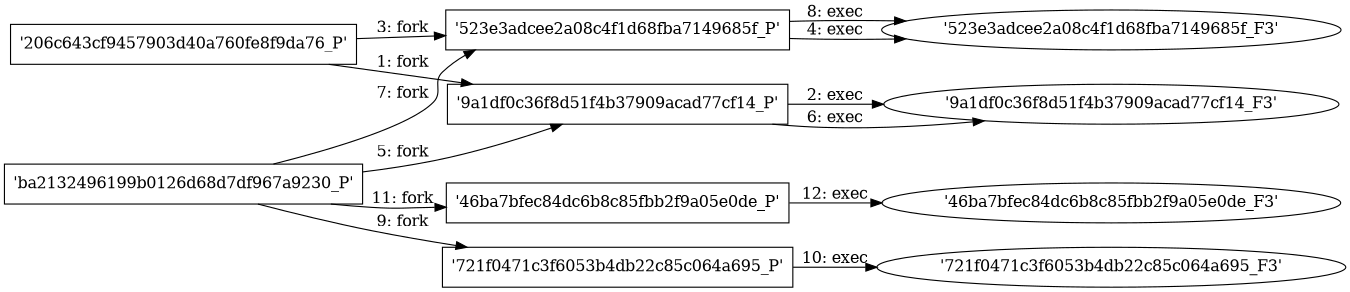 digraph "D:\Learning\Paper\apt\基于CTI的攻击预警\Dataset\攻击图\ASGfromALLCTI\Suggested Resolutions for Cloud Providers in 2014 #1 Reinforce that security is a shared responsibility.dot" {
rankdir="LR"
size="9"
fixedsize="false"
splines="true"
nodesep=0.3
ranksep=0
fontsize=10
overlap="scalexy"
engine= "neato"
	"'206c643cf9457903d40a760fe8f9da76_P'" [node_type=Process shape=box]
	"'9a1df0c36f8d51f4b37909acad77cf14_P'" [node_type=Process shape=box]
	"'206c643cf9457903d40a760fe8f9da76_P'" -> "'9a1df0c36f8d51f4b37909acad77cf14_P'" [label="1: fork"]
	"'9a1df0c36f8d51f4b37909acad77cf14_P'" [node_type=Process shape=box]
	"'9a1df0c36f8d51f4b37909acad77cf14_F3'" [node_type=File shape=ellipse]
	"'9a1df0c36f8d51f4b37909acad77cf14_P'" -> "'9a1df0c36f8d51f4b37909acad77cf14_F3'" [label="2: exec"]
	"'206c643cf9457903d40a760fe8f9da76_P'" [node_type=Process shape=box]
	"'523e3adcee2a08c4f1d68fba7149685f_P'" [node_type=Process shape=box]
	"'206c643cf9457903d40a760fe8f9da76_P'" -> "'523e3adcee2a08c4f1d68fba7149685f_P'" [label="3: fork"]
	"'523e3adcee2a08c4f1d68fba7149685f_P'" [node_type=Process shape=box]
	"'523e3adcee2a08c4f1d68fba7149685f_F3'" [node_type=File shape=ellipse]
	"'523e3adcee2a08c4f1d68fba7149685f_P'" -> "'523e3adcee2a08c4f1d68fba7149685f_F3'" [label="4: exec"]
	"'ba2132496199b0126d68d7df967a9230_P'" [node_type=Process shape=box]
	"'9a1df0c36f8d51f4b37909acad77cf14_P'" [node_type=Process shape=box]
	"'ba2132496199b0126d68d7df967a9230_P'" -> "'9a1df0c36f8d51f4b37909acad77cf14_P'" [label="5: fork"]
	"'9a1df0c36f8d51f4b37909acad77cf14_P'" [node_type=Process shape=box]
	"'9a1df0c36f8d51f4b37909acad77cf14_F3'" [node_type=File shape=ellipse]
	"'9a1df0c36f8d51f4b37909acad77cf14_P'" -> "'9a1df0c36f8d51f4b37909acad77cf14_F3'" [label="6: exec"]
	"'ba2132496199b0126d68d7df967a9230_P'" [node_type=Process shape=box]
	"'523e3adcee2a08c4f1d68fba7149685f_P'" [node_type=Process shape=box]
	"'ba2132496199b0126d68d7df967a9230_P'" -> "'523e3adcee2a08c4f1d68fba7149685f_P'" [label="7: fork"]
	"'523e3adcee2a08c4f1d68fba7149685f_P'" [node_type=Process shape=box]
	"'523e3adcee2a08c4f1d68fba7149685f_F3'" [node_type=File shape=ellipse]
	"'523e3adcee2a08c4f1d68fba7149685f_P'" -> "'523e3adcee2a08c4f1d68fba7149685f_F3'" [label="8: exec"]
	"'ba2132496199b0126d68d7df967a9230_P'" [node_type=Process shape=box]
	"'721f0471c3f6053b4db22c85c064a695_P'" [node_type=Process shape=box]
	"'ba2132496199b0126d68d7df967a9230_P'" -> "'721f0471c3f6053b4db22c85c064a695_P'" [label="9: fork"]
	"'721f0471c3f6053b4db22c85c064a695_P'" [node_type=Process shape=box]
	"'721f0471c3f6053b4db22c85c064a695_F3'" [node_type=File shape=ellipse]
	"'721f0471c3f6053b4db22c85c064a695_P'" -> "'721f0471c3f6053b4db22c85c064a695_F3'" [label="10: exec"]
	"'ba2132496199b0126d68d7df967a9230_P'" [node_type=Process shape=box]
	"'46ba7bfec84dc6b8c85fbb2f9a05e0de_P'" [node_type=Process shape=box]
	"'ba2132496199b0126d68d7df967a9230_P'" -> "'46ba7bfec84dc6b8c85fbb2f9a05e0de_P'" [label="11: fork"]
	"'46ba7bfec84dc6b8c85fbb2f9a05e0de_P'" [node_type=Process shape=box]
	"'46ba7bfec84dc6b8c85fbb2f9a05e0de_F3'" [node_type=File shape=ellipse]
	"'46ba7bfec84dc6b8c85fbb2f9a05e0de_P'" -> "'46ba7bfec84dc6b8c85fbb2f9a05e0de_F3'" [label="12: exec"]
}
